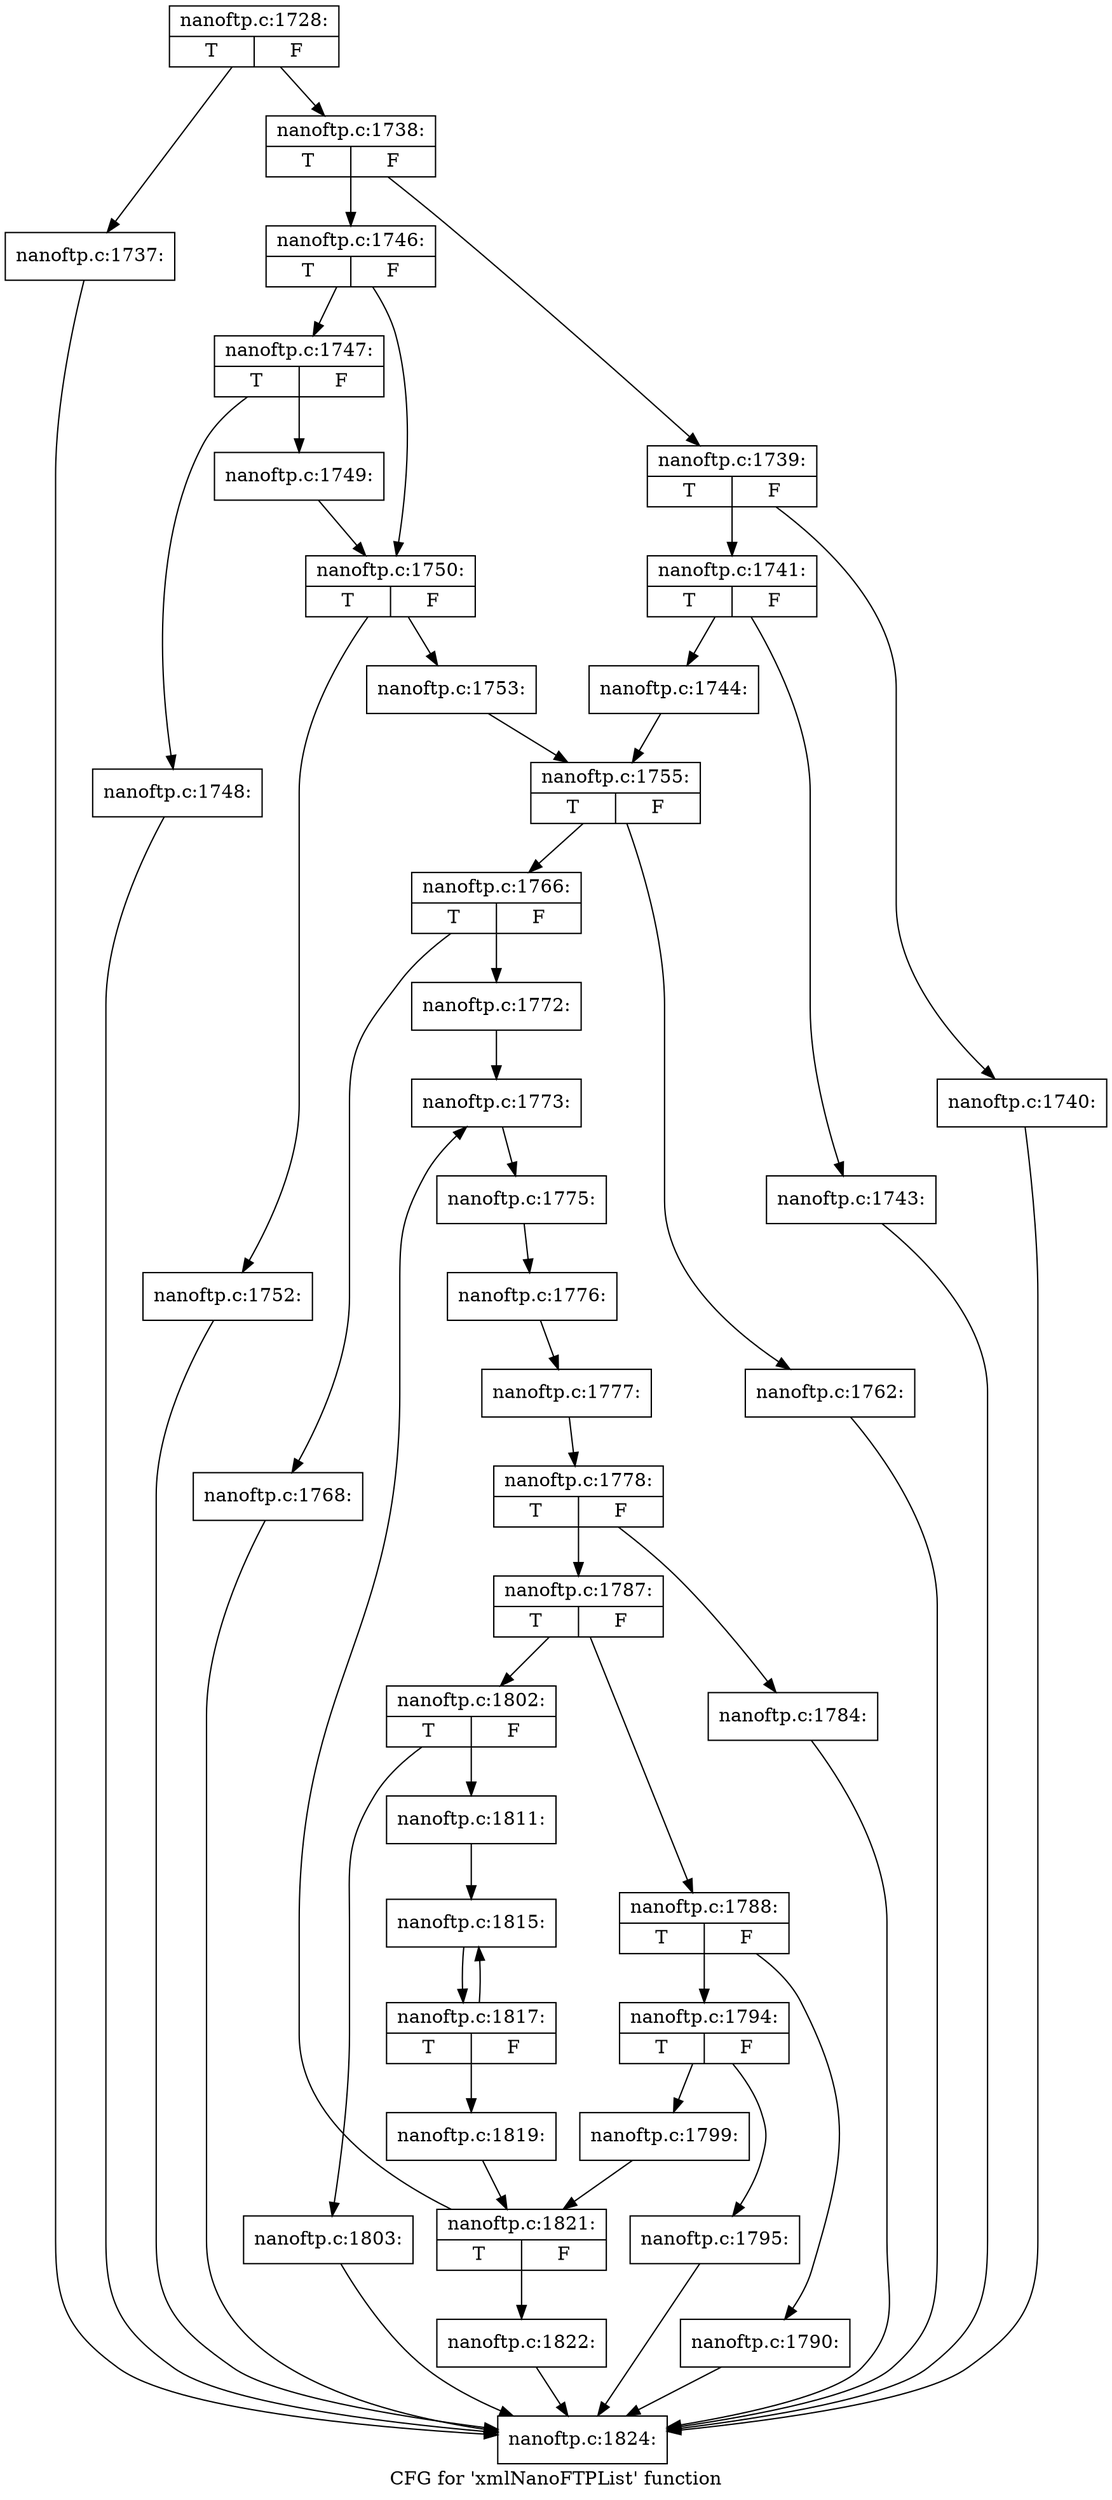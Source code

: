 digraph "CFG for 'xmlNanoFTPList' function" {
	label="CFG for 'xmlNanoFTPList' function";

	Node0x3c1bfd0 [shape=record,label="{nanoftp.c:1728:|{<s0>T|<s1>F}}"];
	Node0x3c1bfd0 -> Node0x3ee8d40;
	Node0x3c1bfd0 -> Node0x3ee8d90;
	Node0x3ee8d40 [shape=record,label="{nanoftp.c:1737:}"];
	Node0x3ee8d40 -> Node0x3c1c870;
	Node0x3ee8d90 [shape=record,label="{nanoftp.c:1738:|{<s0>T|<s1>F}}"];
	Node0x3ee8d90 -> Node0x3ee8fe0;
	Node0x3ee8d90 -> Node0x3c15040;
	Node0x3ee8fe0 [shape=record,label="{nanoftp.c:1739:|{<s0>T|<s1>F}}"];
	Node0x3ee8fe0 -> Node0x3ec36d0;
	Node0x3ee8fe0 -> Node0x3ec3720;
	Node0x3ec36d0 [shape=record,label="{nanoftp.c:1740:}"];
	Node0x3ec36d0 -> Node0x3c1c870;
	Node0x3ec3720 [shape=record,label="{nanoftp.c:1741:|{<s0>T|<s1>F}}"];
	Node0x3ec3720 -> Node0x3c16770;
	Node0x3ec3720 -> Node0x3c167c0;
	Node0x3c16770 [shape=record,label="{nanoftp.c:1743:}"];
	Node0x3c16770 -> Node0x3c1c870;
	Node0x3c167c0 [shape=record,label="{nanoftp.c:1744:}"];
	Node0x3c167c0 -> Node0x3c14ff0;
	Node0x3c15040 [shape=record,label="{nanoftp.c:1746:|{<s0>T|<s1>F}}"];
	Node0x3c15040 -> Node0x3c172b0;
	Node0x3c15040 -> Node0x3c17300;
	Node0x3c172b0 [shape=record,label="{nanoftp.c:1747:|{<s0>T|<s1>F}}"];
	Node0x3c172b0 -> Node0x3c17880;
	Node0x3c172b0 -> Node0x3c178d0;
	Node0x3c17880 [shape=record,label="{nanoftp.c:1748:}"];
	Node0x3c17880 -> Node0x3c1c870;
	Node0x3c178d0 [shape=record,label="{nanoftp.c:1749:}"];
	Node0x3c178d0 -> Node0x3c17300;
	Node0x3c17300 [shape=record,label="{nanoftp.c:1750:|{<s0>T|<s1>F}}"];
	Node0x3c17300 -> Node0x3c184d0;
	Node0x3c17300 -> Node0x3c18520;
	Node0x3c184d0 [shape=record,label="{nanoftp.c:1752:}"];
	Node0x3c184d0 -> Node0x3c1c870;
	Node0x3c18520 [shape=record,label="{nanoftp.c:1753:}"];
	Node0x3c18520 -> Node0x3c14ff0;
	Node0x3c14ff0 [shape=record,label="{nanoftp.c:1755:|{<s0>T|<s1>F}}"];
	Node0x3c14ff0 -> Node0x3c1a3e0;
	Node0x3c14ff0 -> Node0x3c1a430;
	Node0x3c1a3e0 [shape=record,label="{nanoftp.c:1762:}"];
	Node0x3c1a3e0 -> Node0x3c1c870;
	Node0x3c1a430 [shape=record,label="{nanoftp.c:1766:|{<s0>T|<s1>F}}"];
	Node0x3c1a430 -> Node0x3c1b260;
	Node0x3c1a430 -> Node0x3c1b2b0;
	Node0x3c1b260 [shape=record,label="{nanoftp.c:1768:}"];
	Node0x3c1b260 -> Node0x3c1c870;
	Node0x3c1b2b0 [shape=record,label="{nanoftp.c:1772:}"];
	Node0x3c1b2b0 -> Node0x3c1bdb0;
	Node0x3c1bdb0 [shape=record,label="{nanoftp.c:1773:}"];
	Node0x3c1bdb0 -> Node0x3f4b8c0;
	Node0x3f4b8c0 [shape=record,label="{nanoftp.c:1775:}"];
	Node0x3f4b8c0 -> Node0x3f4b820;
	Node0x3f4b820 [shape=record,label="{nanoftp.c:1776:}"];
	Node0x3f4b820 -> Node0x3ee9de0;
	Node0x3ee9de0 [shape=record,label="{nanoftp.c:1777:}"];
	Node0x3ee9de0 -> Node0x3f4b870;
	Node0x3f4b870 [shape=record,label="{nanoftp.c:1778:|{<s0>T|<s1>F}}"];
	Node0x3f4b870 -> Node0x3ee9270;
	Node0x3f4b870 -> Node0x3f4ee40;
	Node0x3ee9270 [shape=record,label="{nanoftp.c:1784:}"];
	Node0x3ee9270 -> Node0x3c1c870;
	Node0x3f4ee40 [shape=record,label="{nanoftp.c:1787:|{<s0>T|<s1>F}}"];
	Node0x3f4ee40 -> Node0x3ed16f0;
	Node0x3f4ee40 -> Node0x3ed1740;
	Node0x3ed16f0 [shape=record,label="{nanoftp.c:1788:|{<s0>T|<s1>F}}"];
	Node0x3ed16f0 -> Node0x3ed1d30;
	Node0x3ed16f0 -> Node0x3ed1d80;
	Node0x3ed1d30 [shape=record,label="{nanoftp.c:1790:}"];
	Node0x3ed1d30 -> Node0x3c1c870;
	Node0x3ed1d80 [shape=record,label="{nanoftp.c:1794:|{<s0>T|<s1>F}}"];
	Node0x3ed1d80 -> Node0x3ed29b0;
	Node0x3ed1d80 -> Node0x3ed2a00;
	Node0x3ed29b0 [shape=record,label="{nanoftp.c:1795:}"];
	Node0x3ed29b0 -> Node0x3c1c870;
	Node0x3ed2a00 [shape=record,label="{nanoftp.c:1799:}"];
	Node0x3ed2a00 -> Node0x3c1bd60;
	Node0x3ed1740 [shape=record,label="{nanoftp.c:1802:|{<s0>T|<s1>F}}"];
	Node0x3ed1740 -> Node0x3ed34e0;
	Node0x3ed1740 -> Node0x3ed3530;
	Node0x3ed34e0 [shape=record,label="{nanoftp.c:1803:}"];
	Node0x3ed34e0 -> Node0x3c1c870;
	Node0x3ed3530 [shape=record,label="{nanoftp.c:1811:}"];
	Node0x3ed3530 -> Node0x3ed5fa0;
	Node0x3ed5fa0 [shape=record,label="{nanoftp.c:1815:}"];
	Node0x3ed5fa0 -> Node0x3ed4820;
	Node0x3ed4820 [shape=record,label="{nanoftp.c:1817:|{<s0>T|<s1>F}}"];
	Node0x3ed4820 -> Node0x3ed5fa0;
	Node0x3ed4820 -> Node0x3ed44f0;
	Node0x3ed44f0 [shape=record,label="{nanoftp.c:1819:}"];
	Node0x3ed44f0 -> Node0x3c1bd60;
	Node0x3c1bd60 [shape=record,label="{nanoftp.c:1821:|{<s0>T|<s1>F}}"];
	Node0x3c1bd60 -> Node0x3c1bdb0;
	Node0x3c1bd60 -> Node0x3c1bd10;
	Node0x3c1bd10 [shape=record,label="{nanoftp.c:1822:}"];
	Node0x3c1bd10 -> Node0x3c1c870;
	Node0x3c1c870 [shape=record,label="{nanoftp.c:1824:}"];
}
